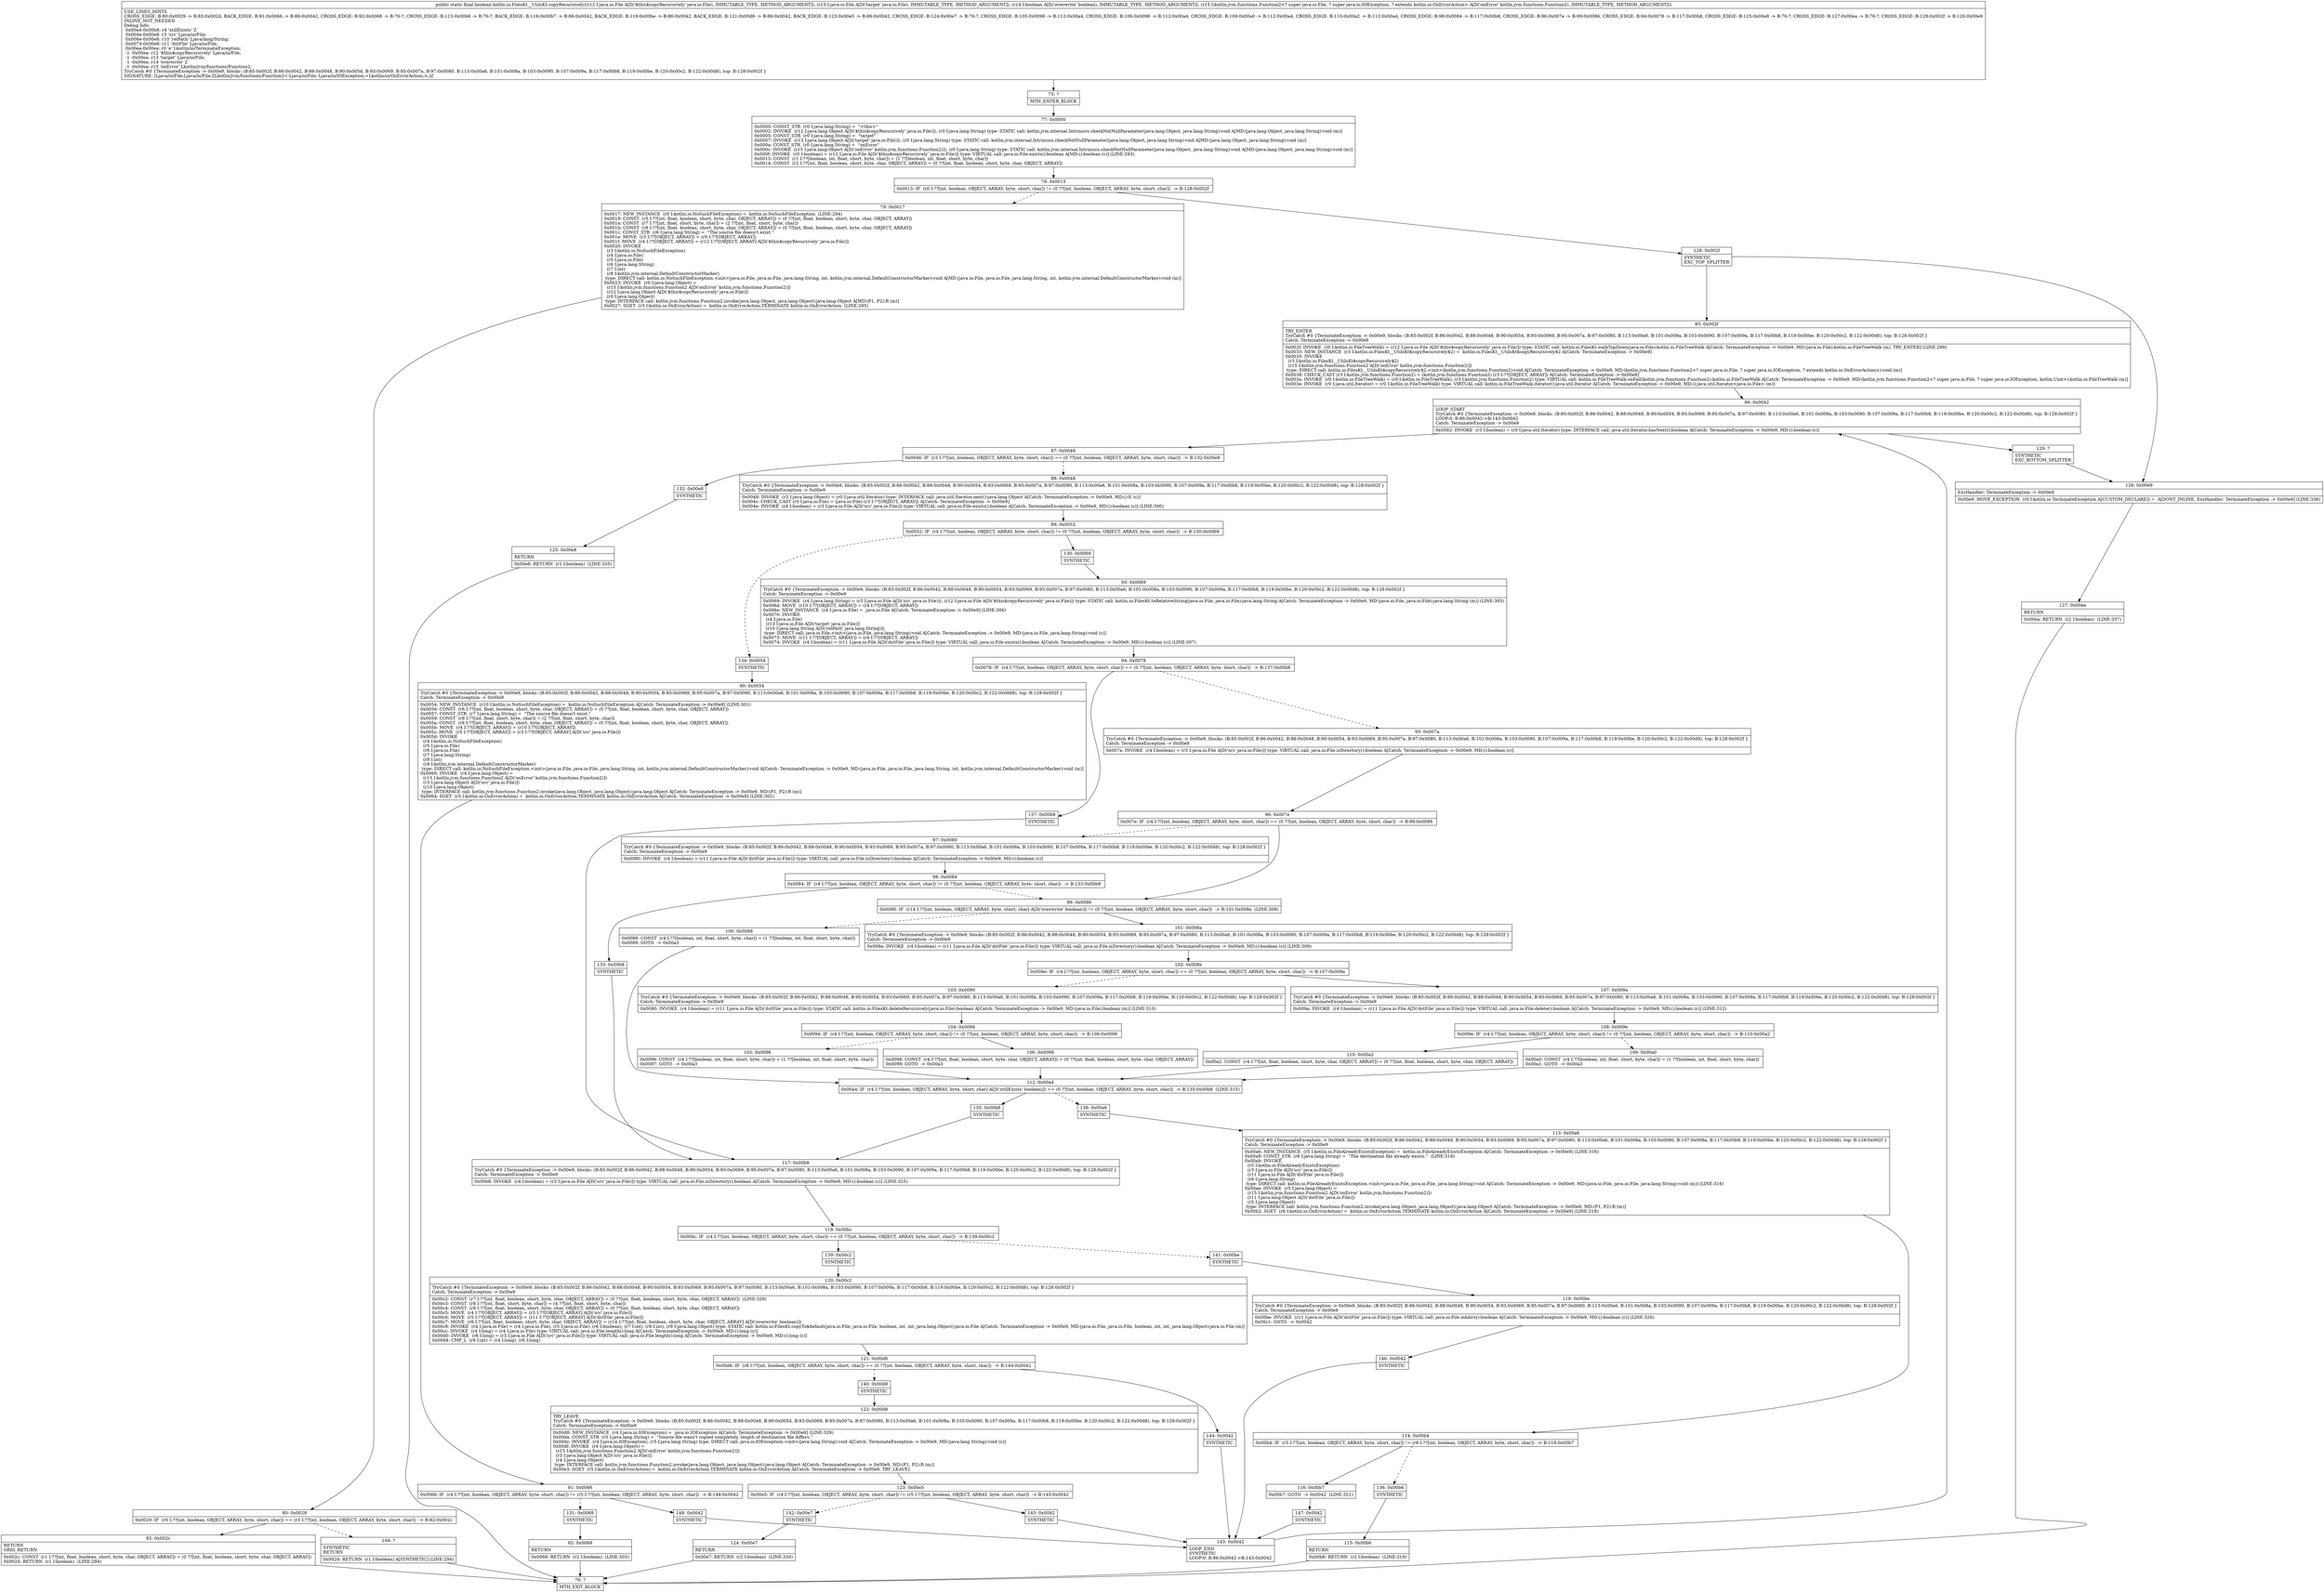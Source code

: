 digraph "CFG forkotlin.io.FilesKt__UtilsKt.copyRecursively(Ljava\/io\/File;Ljava\/io\/File;ZLkotlin\/jvm\/functions\/Function2;)Z" {
Node_75 [shape=record,label="{75\:\ ?|MTH_ENTER_BLOCK\l}"];
Node_77 [shape=record,label="{77\:\ 0x0000|0x0000: CONST_STR  (r0 I:java.lang.String) =  \"\<this\>\" \l0x0002: INVOKE  (r12 I:java.lang.Object A[D('$this$copyRecursively' java.io.File)]), (r0 I:java.lang.String) type: STATIC call: kotlin.jvm.internal.Intrinsics.checkNotNullParameter(java.lang.Object, java.lang.String):void A[MD:(java.lang.Object, java.lang.String):void (m)]\l0x0005: CONST_STR  (r0 I:java.lang.String) =  \"target\" \l0x0007: INVOKE  (r13 I:java.lang.Object A[D('target' java.io.File)]), (r0 I:java.lang.String) type: STATIC call: kotlin.jvm.internal.Intrinsics.checkNotNullParameter(java.lang.Object, java.lang.String):void A[MD:(java.lang.Object, java.lang.String):void (m)]\l0x000a: CONST_STR  (r0 I:java.lang.String) =  \"onError\" \l0x000c: INVOKE  (r15 I:java.lang.Object A[D('onError' kotlin.jvm.functions.Function2)]), (r0 I:java.lang.String) type: STATIC call: kotlin.jvm.internal.Intrinsics.checkNotNullParameter(java.lang.Object, java.lang.String):void A[MD:(java.lang.Object, java.lang.String):void (m)]\l0x000f: INVOKE  (r0 I:boolean) = (r12 I:java.io.File A[D('$this$copyRecursively' java.io.File)]) type: VIRTUAL call: java.io.File.exists():boolean A[MD:():boolean (c)] (LINE:293)\l0x0013: CONST  (r1 I:??[boolean, int, float, short, byte, char]) = (1 ??[boolean, int, float, short, byte, char]) \l0x0014: CONST  (r2 I:??[int, float, boolean, short, byte, char, OBJECT, ARRAY]) = (0 ??[int, float, boolean, short, byte, char, OBJECT, ARRAY]) \l}"];
Node_78 [shape=record,label="{78\:\ 0x0015|0x0015: IF  (r0 I:??[int, boolean, OBJECT, ARRAY, byte, short, char]) != (0 ??[int, boolean, OBJECT, ARRAY, byte, short, char])  \-\> B:128:0x002f \l}"];
Node_79 [shape=record,label="{79\:\ 0x0017|0x0017: NEW_INSTANCE  (r0 I:kotlin.io.NoSuchFileException) =  kotlin.io.NoSuchFileException  (LINE:294)\l0x0019: CONST  (r5 I:??[int, float, boolean, short, byte, char, OBJECT, ARRAY]) = (0 ??[int, float, boolean, short, byte, char, OBJECT, ARRAY]) \l0x001a: CONST  (r7 I:??[int, float, short, byte, char]) = (2 ??[int, float, short, byte, char]) \l0x001b: CONST  (r8 I:??[int, float, boolean, short, byte, char, OBJECT, ARRAY]) = (0 ??[int, float, boolean, short, byte, char, OBJECT, ARRAY]) \l0x001c: CONST_STR  (r6 I:java.lang.String) =  \"The source file doesn't exist.\" \l0x001e: MOVE  (r3 I:??[OBJECT, ARRAY]) = (r0 I:??[OBJECT, ARRAY]) \l0x001f: MOVE  (r4 I:??[OBJECT, ARRAY]) = (r12 I:??[OBJECT, ARRAY] A[D('$this$copyRecursively' java.io.File)]) \l0x0020: INVOKE  \l  (r3 I:kotlin.io.NoSuchFileException)\l  (r4 I:java.io.File)\l  (r5 I:java.io.File)\l  (r6 I:java.lang.String)\l  (r7 I:int)\l  (r8 I:kotlin.jvm.internal.DefaultConstructorMarker)\l type: DIRECT call: kotlin.io.NoSuchFileException.\<init\>(java.io.File, java.io.File, java.lang.String, int, kotlin.jvm.internal.DefaultConstructorMarker):void A[MD:(java.io.File, java.io.File, java.lang.String, int, kotlin.jvm.internal.DefaultConstructorMarker):void (m)]\l0x0023: INVOKE  (r0 I:java.lang.Object) = \l  (r15 I:kotlin.jvm.functions.Function2 A[D('onError' kotlin.jvm.functions.Function2)])\l  (r12 I:java.lang.Object A[D('$this$copyRecursively' java.io.File)])\l  (r0 I:java.lang.Object)\l type: INTERFACE call: kotlin.jvm.functions.Function2.invoke(java.lang.Object, java.lang.Object):java.lang.Object A[MD:(P1, P2):R (m)]\l0x0027: SGET  (r3 I:kotlin.io.OnErrorAction) =  kotlin.io.OnErrorAction.TERMINATE kotlin.io.OnErrorAction  (LINE:295)\l}"];
Node_80 [shape=record,label="{80\:\ 0x0029|0x0029: IF  (r0 I:??[int, boolean, OBJECT, ARRAY, byte, short, char]) == (r3 I:??[int, boolean, OBJECT, ARRAY, byte, short, char])  \-\> B:82:0x002c \l}"];
Node_82 [shape=record,label="{82\:\ 0x002c|RETURN\lORIG_RETURN\l|0x002c: CONST  (r1 I:??[int, float, boolean, short, byte, char, OBJECT, ARRAY]) = (0 ??[int, float, boolean, short, byte, char, OBJECT, ARRAY]) \l0x002d: RETURN  (r1 I:boolean)  (LINE:294)\l}"];
Node_76 [shape=record,label="{76\:\ ?|MTH_EXIT_BLOCK\l}"];
Node_149 [shape=record,label="{149\:\ ?|SYNTHETIC\lRETURN\l|0x002d: RETURN  (r1 I:boolean) A[SYNTHETIC] (LINE:294)\l}"];
Node_128 [shape=record,label="{128\:\ 0x002f|SYNTHETIC\lEXC_TOP_SPLITTER\l}"];
Node_85 [shape=record,label="{85\:\ 0x002f|TRY_ENTER\lTryCatch #0 \{TerminateException \-\> 0x00e9, blocks: (B:85:0x002f, B:86:0x0042, B:88:0x0048, B:90:0x0054, B:93:0x0069, B:95:0x007a, B:97:0x0080, B:113:0x00a6, B:101:0x008a, B:103:0x0090, B:107:0x009a, B:117:0x00b8, B:119:0x00be, B:120:0x00c2, B:122:0x00d8), top: B:128:0x002f \}\lCatch: TerminateException \-\> 0x00e9\l|0x002f: INVOKE  (r0 I:kotlin.io.FileTreeWalk) = (r12 I:java.io.File A[D('$this$copyRecursively' java.io.File)]) type: STATIC call: kotlin.io.FilesKt.walkTopDown(java.io.File):kotlin.io.FileTreeWalk A[Catch: TerminateException \-\> 0x00e9, MD:(java.io.File):kotlin.io.FileTreeWalk (m), TRY_ENTER] (LINE:299)\l0x0033: NEW_INSTANCE  (r3 I:kotlin.io.FilesKt__UtilsKt$copyRecursively$2) =  kotlin.io.FilesKt__UtilsKt$copyRecursively$2 A[Catch: TerminateException \-\> 0x00e9]\l0x0035: INVOKE  \l  (r3 I:kotlin.io.FilesKt__UtilsKt$copyRecursively$2)\l  (r15 I:kotlin.jvm.functions.Function2 A[D('onError' kotlin.jvm.functions.Function2)])\l type: DIRECT call: kotlin.io.FilesKt__UtilsKt$copyRecursively$2.\<init\>(kotlin.jvm.functions.Function2):void A[Catch: TerminateException \-\> 0x00e9, MD:(kotlin.jvm.functions.Function2\<? super java.io.File, ? super java.io.IOException, ? extends kotlin.io.OnErrorAction\>):void (m)]\l0x0038: CHECK_CAST (r3 I:kotlin.jvm.functions.Function2) = (kotlin.jvm.functions.Function2) (r3 I:??[OBJECT, ARRAY]) A[Catch: TerminateException \-\> 0x00e9]\l0x003a: INVOKE  (r0 I:kotlin.io.FileTreeWalk) = (r0 I:kotlin.io.FileTreeWalk), (r3 I:kotlin.jvm.functions.Function2) type: VIRTUAL call: kotlin.io.FileTreeWalk.onFail(kotlin.jvm.functions.Function2):kotlin.io.FileTreeWalk A[Catch: TerminateException \-\> 0x00e9, MD:(kotlin.jvm.functions.Function2\<? super java.io.File, ? super java.io.IOException, kotlin.Unit\>):kotlin.io.FileTreeWalk (m)]\l0x003e: INVOKE  (r0 I:java.util.Iterator) = (r0 I:kotlin.io.FileTreeWalk) type: VIRTUAL call: kotlin.io.FileTreeWalk.iterator():java.util.Iterator A[Catch: TerminateException \-\> 0x00e9, MD:():java.util.Iterator\<java.io.File\> (m)]\l}"];
Node_86 [shape=record,label="{86\:\ 0x0042|LOOP_START\lTryCatch #0 \{TerminateException \-\> 0x00e9, blocks: (B:85:0x002f, B:86:0x0042, B:88:0x0048, B:90:0x0054, B:93:0x0069, B:95:0x007a, B:97:0x0080, B:113:0x00a6, B:101:0x008a, B:103:0x0090, B:107:0x009a, B:117:0x00b8, B:119:0x00be, B:120:0x00c2, B:122:0x00d8), top: B:128:0x002f \}\lLOOP:0: B:86:0x0042\-\>B:143:0x0042\lCatch: TerminateException \-\> 0x00e9\l|0x0042: INVOKE  (r3 I:boolean) = (r0 I:java.util.Iterator) type: INTERFACE call: java.util.Iterator.hasNext():boolean A[Catch: TerminateException \-\> 0x00e9, MD:():boolean (c)]\l}"];
Node_87 [shape=record,label="{87\:\ 0x0046|0x0046: IF  (r3 I:??[int, boolean, OBJECT, ARRAY, byte, short, char]) == (0 ??[int, boolean, OBJECT, ARRAY, byte, short, char])  \-\> B:132:0x00e8 \l}"];
Node_88 [shape=record,label="{88\:\ 0x0048|TryCatch #0 \{TerminateException \-\> 0x00e9, blocks: (B:85:0x002f, B:86:0x0042, B:88:0x0048, B:90:0x0054, B:93:0x0069, B:95:0x007a, B:97:0x0080, B:113:0x00a6, B:101:0x008a, B:103:0x0090, B:107:0x009a, B:117:0x00b8, B:119:0x00be, B:120:0x00c2, B:122:0x00d8), top: B:128:0x002f \}\lCatch: TerminateException \-\> 0x00e9\l|0x0048: INVOKE  (r3 I:java.lang.Object) = (r0 I:java.util.Iterator) type: INTERFACE call: java.util.Iterator.next():java.lang.Object A[Catch: TerminateException \-\> 0x00e9, MD:():E (c)]\l0x004c: CHECK_CAST (r3 I:java.io.File) = (java.io.File) (r3 I:??[OBJECT, ARRAY]) A[Catch: TerminateException \-\> 0x00e9]\l0x004e: INVOKE  (r4 I:boolean) = (r3 I:java.io.File A[D('src' java.io.File)]) type: VIRTUAL call: java.io.File.exists():boolean A[Catch: TerminateException \-\> 0x00e9, MD:():boolean (c)] (LINE:300)\l}"];
Node_89 [shape=record,label="{89\:\ 0x0052|0x0052: IF  (r4 I:??[int, boolean, OBJECT, ARRAY, byte, short, char]) != (0 ??[int, boolean, OBJECT, ARRAY, byte, short, char])  \-\> B:130:0x0069 \l}"];
Node_130 [shape=record,label="{130\:\ 0x0069|SYNTHETIC\l}"];
Node_93 [shape=record,label="{93\:\ 0x0069|TryCatch #0 \{TerminateException \-\> 0x00e9, blocks: (B:85:0x002f, B:86:0x0042, B:88:0x0048, B:90:0x0054, B:93:0x0069, B:95:0x007a, B:97:0x0080, B:113:0x00a6, B:101:0x008a, B:103:0x0090, B:107:0x009a, B:117:0x00b8, B:119:0x00be, B:120:0x00c2, B:122:0x00d8), top: B:128:0x002f \}\lCatch: TerminateException \-\> 0x00e9\l|0x0069: INVOKE  (r4 I:java.lang.String) = (r3 I:java.io.File A[D('src' java.io.File)]), (r12 I:java.io.File A[D('$this$copyRecursively' java.io.File)]) type: STATIC call: kotlin.io.FilesKt.toRelativeString(java.io.File, java.io.File):java.lang.String A[Catch: TerminateException \-\> 0x00e9, MD:(java.io.File, java.io.File):java.lang.String (m)] (LINE:305)\l0x006d: MOVE  (r10 I:??[OBJECT, ARRAY]) = (r4 I:??[OBJECT, ARRAY]) \l0x006e: NEW_INSTANCE  (r4 I:java.io.File) =  java.io.File A[Catch: TerminateException \-\> 0x00e9] (LINE:306)\l0x0070: INVOKE  \l  (r4 I:java.io.File)\l  (r13 I:java.io.File A[D('target' java.io.File)])\l  (r10 I:java.lang.String A[D('relPath' java.lang.String)])\l type: DIRECT call: java.io.File.\<init\>(java.io.File, java.lang.String):void A[Catch: TerminateException \-\> 0x00e9, MD:(java.io.File, java.lang.String):void (c)]\l0x0073: MOVE  (r11 I:??[OBJECT, ARRAY]) = (r4 I:??[OBJECT, ARRAY]) \l0x0074: INVOKE  (r4 I:boolean) = (r11 I:java.io.File A[D('dstFile' java.io.File)]) type: VIRTUAL call: java.io.File.exists():boolean A[Catch: TerminateException \-\> 0x00e9, MD:():boolean (c)] (LINE:307)\l}"];
Node_94 [shape=record,label="{94\:\ 0x0078|0x0078: IF  (r4 I:??[int, boolean, OBJECT, ARRAY, byte, short, char]) == (0 ??[int, boolean, OBJECT, ARRAY, byte, short, char])  \-\> B:137:0x00b8 \l}"];
Node_95 [shape=record,label="{95\:\ 0x007a|TryCatch #0 \{TerminateException \-\> 0x00e9, blocks: (B:85:0x002f, B:86:0x0042, B:88:0x0048, B:90:0x0054, B:93:0x0069, B:95:0x007a, B:97:0x0080, B:113:0x00a6, B:101:0x008a, B:103:0x0090, B:107:0x009a, B:117:0x00b8, B:119:0x00be, B:120:0x00c2, B:122:0x00d8), top: B:128:0x002f \}\lCatch: TerminateException \-\> 0x00e9\l|0x007a: INVOKE  (r4 I:boolean) = (r3 I:java.io.File A[D('src' java.io.File)]) type: VIRTUAL call: java.io.File.isDirectory():boolean A[Catch: TerminateException \-\> 0x00e9, MD:():boolean (c)]\l}"];
Node_96 [shape=record,label="{96\:\ 0x007e|0x007e: IF  (r4 I:??[int, boolean, OBJECT, ARRAY, byte, short, char]) == (0 ??[int, boolean, OBJECT, ARRAY, byte, short, char])  \-\> B:99:0x0086 \l}"];
Node_97 [shape=record,label="{97\:\ 0x0080|TryCatch #0 \{TerminateException \-\> 0x00e9, blocks: (B:85:0x002f, B:86:0x0042, B:88:0x0048, B:90:0x0054, B:93:0x0069, B:95:0x007a, B:97:0x0080, B:113:0x00a6, B:101:0x008a, B:103:0x0090, B:107:0x009a, B:117:0x00b8, B:119:0x00be, B:120:0x00c2, B:122:0x00d8), top: B:128:0x002f \}\lCatch: TerminateException \-\> 0x00e9\l|0x0080: INVOKE  (r4 I:boolean) = (r11 I:java.io.File A[D('dstFile' java.io.File)]) type: VIRTUAL call: java.io.File.isDirectory():boolean A[Catch: TerminateException \-\> 0x00e9, MD:():boolean (c)]\l}"];
Node_98 [shape=record,label="{98\:\ 0x0084|0x0084: IF  (r4 I:??[int, boolean, OBJECT, ARRAY, byte, short, char]) != (0 ??[int, boolean, OBJECT, ARRAY, byte, short, char])  \-\> B:133:0x00b8 \l}"];
Node_133 [shape=record,label="{133\:\ 0x00b8|SYNTHETIC\l}"];
Node_117 [shape=record,label="{117\:\ 0x00b8|TryCatch #0 \{TerminateException \-\> 0x00e9, blocks: (B:85:0x002f, B:86:0x0042, B:88:0x0048, B:90:0x0054, B:93:0x0069, B:95:0x007a, B:97:0x0080, B:113:0x00a6, B:101:0x008a, B:103:0x0090, B:107:0x009a, B:117:0x00b8, B:119:0x00be, B:120:0x00c2, B:122:0x00d8), top: B:128:0x002f \}\lCatch: TerminateException \-\> 0x00e9\l|0x00b8: INVOKE  (r4 I:boolean) = (r3 I:java.io.File A[D('src' java.io.File)]) type: VIRTUAL call: java.io.File.isDirectory():boolean A[Catch: TerminateException \-\> 0x00e9, MD:():boolean (c)] (LINE:325)\l}"];
Node_118 [shape=record,label="{118\:\ 0x00bc|0x00bc: IF  (r4 I:??[int, boolean, OBJECT, ARRAY, byte, short, char]) == (0 ??[int, boolean, OBJECT, ARRAY, byte, short, char])  \-\> B:139:0x00c2 \l}"];
Node_139 [shape=record,label="{139\:\ 0x00c2|SYNTHETIC\l}"];
Node_120 [shape=record,label="{120\:\ 0x00c2|TryCatch #0 \{TerminateException \-\> 0x00e9, blocks: (B:85:0x002f, B:86:0x0042, B:88:0x0048, B:90:0x0054, B:93:0x0069, B:95:0x007a, B:97:0x0080, B:113:0x00a6, B:101:0x008a, B:103:0x0090, B:107:0x009a, B:117:0x00b8, B:119:0x00be, B:120:0x00c2, B:122:0x00d8), top: B:128:0x002f \}\lCatch: TerminateException \-\> 0x00e9\l|0x00c2: CONST  (r7 I:??[int, float, boolean, short, byte, char, OBJECT, ARRAY]) = (0 ??[int, float, boolean, short, byte, char, OBJECT, ARRAY])  (LINE:328)\l0x00c3: CONST  (r8 I:??[int, float, short, byte, char]) = (4 ??[int, float, short, byte, char]) \l0x00c4: CONST  (r9 I:??[int, float, boolean, short, byte, char, OBJECT, ARRAY]) = (0 ??[int, float, boolean, short, byte, char, OBJECT, ARRAY]) \l0x00c5: MOVE  (r4 I:??[OBJECT, ARRAY]) = (r3 I:??[OBJECT, ARRAY] A[D('src' java.io.File)]) \l0x00c6: MOVE  (r5 I:??[OBJECT, ARRAY]) = (r11 I:??[OBJECT, ARRAY] A[D('dstFile' java.io.File)]) \l0x00c7: MOVE  (r6 I:??[int, float, boolean, short, byte, char, OBJECT, ARRAY]) = (r14 I:??[int, float, boolean, short, byte, char, OBJECT, ARRAY] A[D('overwrite' boolean)]) \l0x00c8: INVOKE  (r4 I:java.io.File) = (r4 I:java.io.File), (r5 I:java.io.File), (r6 I:boolean), (r7 I:int), (r8 I:int), (r9 I:java.lang.Object) type: STATIC call: kotlin.io.FilesKt.copyTo$default(java.io.File, java.io.File, boolean, int, int, java.lang.Object):java.io.File A[Catch: TerminateException \-\> 0x00e9, MD:(java.io.File, java.io.File, boolean, int, int, java.lang.Object):java.io.File (m)]\l0x00cc: INVOKE  (r4 I:long) = (r4 I:java.io.File) type: VIRTUAL call: java.io.File.length():long A[Catch: TerminateException \-\> 0x00e9, MD:():long (c)]\l0x00d0: INVOKE  (r6 I:long) = (r3 I:java.io.File A[D('src' java.io.File)]) type: VIRTUAL call: java.io.File.length():long A[Catch: TerminateException \-\> 0x00e9, MD:():long (c)]\l0x00d4: CMP_L  (r8 I:int) = (r4 I:long), (r6 I:long) \l}"];
Node_121 [shape=record,label="{121\:\ 0x00d6|0x00d6: IF  (r8 I:??[int, boolean, OBJECT, ARRAY, byte, short, char]) == (0 ??[int, boolean, OBJECT, ARRAY, byte, short, char])  \-\> B:144:0x0042 \l}"];
Node_140 [shape=record,label="{140\:\ 0x00d8|SYNTHETIC\l}"];
Node_122 [shape=record,label="{122\:\ 0x00d8|TRY_LEAVE\lTryCatch #0 \{TerminateException \-\> 0x00e9, blocks: (B:85:0x002f, B:86:0x0042, B:88:0x0048, B:90:0x0054, B:93:0x0069, B:95:0x007a, B:97:0x0080, B:113:0x00a6, B:101:0x008a, B:103:0x0090, B:107:0x009a, B:117:0x00b8, B:119:0x00be, B:120:0x00c2, B:122:0x00d8), top: B:128:0x002f \}\lCatch: TerminateException \-\> 0x00e9\l|0x00d8: NEW_INSTANCE  (r4 I:java.io.IOException) =  java.io.IOException A[Catch: TerminateException \-\> 0x00e9] (LINE:329)\l0x00da: CONST_STR  (r5 I:java.lang.String) =  \"Source file wasn't copied completely, length of destination file differs.\" \l0x00dc: INVOKE  (r4 I:java.io.IOException), (r5 I:java.lang.String) type: DIRECT call: java.io.IOException.\<init\>(java.lang.String):void A[Catch: TerminateException \-\> 0x00e9, MD:(java.lang.String):void (c)]\l0x00df: INVOKE  (r4 I:java.lang.Object) = \l  (r15 I:kotlin.jvm.functions.Function2 A[D('onError' kotlin.jvm.functions.Function2)])\l  (r3 I:java.lang.Object A[D('src' java.io.File)])\l  (r4 I:java.lang.Object)\l type: INTERFACE call: kotlin.jvm.functions.Function2.invoke(java.lang.Object, java.lang.Object):java.lang.Object A[Catch: TerminateException \-\> 0x00e9, MD:(P1, P2):R (m)]\l0x00e3: SGET  (r5 I:kotlin.io.OnErrorAction) =  kotlin.io.OnErrorAction.TERMINATE kotlin.io.OnErrorAction A[Catch: TerminateException \-\> 0x00e9, TRY_LEAVE]\l}"];
Node_123 [shape=record,label="{123\:\ 0x00e5|0x00e5: IF  (r4 I:??[int, boolean, OBJECT, ARRAY, byte, short, char]) != (r5 I:??[int, boolean, OBJECT, ARRAY, byte, short, char])  \-\> B:145:0x0042 \l}"];
Node_142 [shape=record,label="{142\:\ 0x00e7|SYNTHETIC\l}"];
Node_124 [shape=record,label="{124\:\ 0x00e7|RETURN\l|0x00e7: RETURN  (r2 I:boolean)  (LINE:330)\l}"];
Node_145 [shape=record,label="{145\:\ 0x0042|SYNTHETIC\l}"];
Node_143 [shape=record,label="{143\:\ 0x0042|LOOP_END\lSYNTHETIC\lLOOP:0: B:86:0x0042\-\>B:143:0x0042\l}"];
Node_144 [shape=record,label="{144\:\ 0x0042|SYNTHETIC\l}"];
Node_141 [shape=record,label="{141\:\ 0x00be|SYNTHETIC\l}"];
Node_119 [shape=record,label="{119\:\ 0x00be|TryCatch #0 \{TerminateException \-\> 0x00e9, blocks: (B:85:0x002f, B:86:0x0042, B:88:0x0048, B:90:0x0054, B:93:0x0069, B:95:0x007a, B:97:0x0080, B:113:0x00a6, B:101:0x008a, B:103:0x0090, B:107:0x009a, B:117:0x00b8, B:119:0x00be, B:120:0x00c2, B:122:0x00d8), top: B:128:0x002f \}\lCatch: TerminateException \-\> 0x00e9\l|0x00be: INVOKE  (r11 I:java.io.File A[D('dstFile' java.io.File)]) type: VIRTUAL call: java.io.File.mkdirs():boolean A[Catch: TerminateException \-\> 0x00e9, MD:():boolean (c)] (LINE:326)\l0x00c1: GOTO  \-\> 0x0042 \l}"];
Node_146 [shape=record,label="{146\:\ 0x0042|SYNTHETIC\l}"];
Node_99 [shape=record,label="{99\:\ 0x0086|0x0086: IF  (r14 I:??[int, boolean, OBJECT, ARRAY, byte, short, char] A[D('overwrite' boolean)]) != (0 ??[int, boolean, OBJECT, ARRAY, byte, short, char])  \-\> B:101:0x008a  (LINE:308)\l}"];
Node_100 [shape=record,label="{100\:\ 0x0088|0x0088: CONST  (r4 I:??[boolean, int, float, short, byte, char]) = (1 ??[boolean, int, float, short, byte, char]) \l0x0089: GOTO  \-\> 0x00a3 \l}"];
Node_112 [shape=record,label="{112\:\ 0x00a4|0x00a4: IF  (r4 I:??[int, boolean, OBJECT, ARRAY, byte, short, char] A[D('stillExists' boolean)]) == (0 ??[int, boolean, OBJECT, ARRAY, byte, short, char])  \-\> B:135:0x00b8  (LINE:315)\l}"];
Node_135 [shape=record,label="{135\:\ 0x00b8|SYNTHETIC\l}"];
Node_138 [shape=record,label="{138\:\ 0x00a6|SYNTHETIC\l}"];
Node_113 [shape=record,label="{113\:\ 0x00a6|TryCatch #0 \{TerminateException \-\> 0x00e9, blocks: (B:85:0x002f, B:86:0x0042, B:88:0x0048, B:90:0x0054, B:93:0x0069, B:95:0x007a, B:97:0x0080, B:113:0x00a6, B:101:0x008a, B:103:0x0090, B:107:0x009a, B:117:0x00b8, B:119:0x00be, B:120:0x00c2, B:122:0x00d8), top: B:128:0x002f \}\lCatch: TerminateException \-\> 0x00e9\l|0x00a6: NEW_INSTANCE  (r5 I:kotlin.io.FileAlreadyExistsException) =  kotlin.io.FileAlreadyExistsException A[Catch: TerminateException \-\> 0x00e9] (LINE:316)\l0x00a9: CONST_STR  (r6 I:java.lang.String) =  \"The destination file already exists.\"  (LINE:318)\l0x00ab: INVOKE  \l  (r5 I:kotlin.io.FileAlreadyExistsException)\l  (r3 I:java.io.File A[D('src' java.io.File)])\l  (r11 I:java.io.File A[D('dstFile' java.io.File)])\l  (r6 I:java.lang.String)\l type: DIRECT call: kotlin.io.FileAlreadyExistsException.\<init\>(java.io.File, java.io.File, java.lang.String):void A[Catch: TerminateException \-\> 0x00e9, MD:(java.io.File, java.io.File, java.lang.String):void (m)] (LINE:316)\l0x00ae: INVOKE  (r5 I:java.lang.Object) = \l  (r15 I:kotlin.jvm.functions.Function2 A[D('onError' kotlin.jvm.functions.Function2)])\l  (r11 I:java.lang.Object A[D('dstFile' java.io.File)])\l  (r5 I:java.lang.Object)\l type: INTERFACE call: kotlin.jvm.functions.Function2.invoke(java.lang.Object, java.lang.Object):java.lang.Object A[Catch: TerminateException \-\> 0x00e9, MD:(P1, P2):R (m)]\l0x00b2: SGET  (r6 I:kotlin.io.OnErrorAction) =  kotlin.io.OnErrorAction.TERMINATE kotlin.io.OnErrorAction A[Catch: TerminateException \-\> 0x00e9] (LINE:318)\l}"];
Node_114 [shape=record,label="{114\:\ 0x00b4|0x00b4: IF  (r5 I:??[int, boolean, OBJECT, ARRAY, byte, short, char]) != (r6 I:??[int, boolean, OBJECT, ARRAY, byte, short, char])  \-\> B:116:0x00b7 \l}"];
Node_116 [shape=record,label="{116\:\ 0x00b7|0x00b7: GOTO  \-\> 0x0042  (LINE:321)\l}"];
Node_147 [shape=record,label="{147\:\ 0x0042|SYNTHETIC\l}"];
Node_136 [shape=record,label="{136\:\ 0x00b6|SYNTHETIC\l}"];
Node_115 [shape=record,label="{115\:\ 0x00b6|RETURN\l|0x00b6: RETURN  (r2 I:boolean)  (LINE:319)\l}"];
Node_101 [shape=record,label="{101\:\ 0x008a|TryCatch #0 \{TerminateException \-\> 0x00e9, blocks: (B:85:0x002f, B:86:0x0042, B:88:0x0048, B:90:0x0054, B:93:0x0069, B:95:0x007a, B:97:0x0080, B:113:0x00a6, B:101:0x008a, B:103:0x0090, B:107:0x009a, B:117:0x00b8, B:119:0x00be, B:120:0x00c2, B:122:0x00d8), top: B:128:0x002f \}\lCatch: TerminateException \-\> 0x00e9\l|0x008a: INVOKE  (r4 I:boolean) = (r11 I:java.io.File A[D('dstFile' java.io.File)]) type: VIRTUAL call: java.io.File.isDirectory():boolean A[Catch: TerminateException \-\> 0x00e9, MD:():boolean (c)] (LINE:309)\l}"];
Node_102 [shape=record,label="{102\:\ 0x008e|0x008e: IF  (r4 I:??[int, boolean, OBJECT, ARRAY, byte, short, char]) == (0 ??[int, boolean, OBJECT, ARRAY, byte, short, char])  \-\> B:107:0x009a \l}"];
Node_103 [shape=record,label="{103\:\ 0x0090|TryCatch #0 \{TerminateException \-\> 0x00e9, blocks: (B:85:0x002f, B:86:0x0042, B:88:0x0048, B:90:0x0054, B:93:0x0069, B:95:0x007a, B:97:0x0080, B:113:0x00a6, B:101:0x008a, B:103:0x0090, B:107:0x009a, B:117:0x00b8, B:119:0x00be, B:120:0x00c2, B:122:0x00d8), top: B:128:0x002f \}\lCatch: TerminateException \-\> 0x00e9\l|0x0090: INVOKE  (r4 I:boolean) = (r11 I:java.io.File A[D('dstFile' java.io.File)]) type: STATIC call: kotlin.io.FilesKt.deleteRecursively(java.io.File):boolean A[Catch: TerminateException \-\> 0x00e9, MD:(java.io.File):boolean (m)] (LINE:310)\l}"];
Node_104 [shape=record,label="{104\:\ 0x0094|0x0094: IF  (r4 I:??[int, boolean, OBJECT, ARRAY, byte, short, char]) != (0 ??[int, boolean, OBJECT, ARRAY, byte, short, char])  \-\> B:106:0x0098 \l}"];
Node_105 [shape=record,label="{105\:\ 0x0096|0x0096: CONST  (r4 I:??[boolean, int, float, short, byte, char]) = (1 ??[boolean, int, float, short, byte, char]) \l0x0097: GOTO  \-\> 0x00a3 \l}"];
Node_106 [shape=record,label="{106\:\ 0x0098|0x0098: CONST  (r4 I:??[int, float, boolean, short, byte, char, OBJECT, ARRAY]) = (0 ??[int, float, boolean, short, byte, char, OBJECT, ARRAY]) \l0x0099: GOTO  \-\> 0x00a3 \l}"];
Node_107 [shape=record,label="{107\:\ 0x009a|TryCatch #0 \{TerminateException \-\> 0x00e9, blocks: (B:85:0x002f, B:86:0x0042, B:88:0x0048, B:90:0x0054, B:93:0x0069, B:95:0x007a, B:97:0x0080, B:113:0x00a6, B:101:0x008a, B:103:0x0090, B:107:0x009a, B:117:0x00b8, B:119:0x00be, B:120:0x00c2, B:122:0x00d8), top: B:128:0x002f \}\lCatch: TerminateException \-\> 0x00e9\l|0x009a: INVOKE  (r4 I:boolean) = (r11 I:java.io.File A[D('dstFile' java.io.File)]) type: VIRTUAL call: java.io.File.delete():boolean A[Catch: TerminateException \-\> 0x00e9, MD:():boolean (c)] (LINE:312)\l}"];
Node_108 [shape=record,label="{108\:\ 0x009e|0x009e: IF  (r4 I:??[int, boolean, OBJECT, ARRAY, byte, short, char]) != (0 ??[int, boolean, OBJECT, ARRAY, byte, short, char])  \-\> B:110:0x00a2 \l}"];
Node_109 [shape=record,label="{109\:\ 0x00a0|0x00a0: CONST  (r4 I:??[boolean, int, float, short, byte, char]) = (1 ??[boolean, int, float, short, byte, char]) \l0x00a1: GOTO  \-\> 0x00a3 \l}"];
Node_110 [shape=record,label="{110\:\ 0x00a2|0x00a2: CONST  (r4 I:??[int, float, boolean, short, byte, char, OBJECT, ARRAY]) = (0 ??[int, float, boolean, short, byte, char, OBJECT, ARRAY]) \l}"];
Node_137 [shape=record,label="{137\:\ 0x00b8|SYNTHETIC\l}"];
Node_134 [shape=record,label="{134\:\ 0x0054|SYNTHETIC\l}"];
Node_90 [shape=record,label="{90\:\ 0x0054|TryCatch #0 \{TerminateException \-\> 0x00e9, blocks: (B:85:0x002f, B:86:0x0042, B:88:0x0048, B:90:0x0054, B:93:0x0069, B:95:0x007a, B:97:0x0080, B:113:0x00a6, B:101:0x008a, B:103:0x0090, B:107:0x009a, B:117:0x00b8, B:119:0x00be, B:120:0x00c2, B:122:0x00d8), top: B:128:0x002f \}\lCatch: TerminateException \-\> 0x00e9\l|0x0054: NEW_INSTANCE  (r10 I:kotlin.io.NoSuchFileException) =  kotlin.io.NoSuchFileException A[Catch: TerminateException \-\> 0x00e9] (LINE:301)\l0x0056: CONST  (r6 I:??[int, float, boolean, short, byte, char, OBJECT, ARRAY]) = (0 ??[int, float, boolean, short, byte, char, OBJECT, ARRAY]) \l0x0057: CONST_STR  (r7 I:java.lang.String) =  \"The source file doesn't exist.\" \l0x0059: CONST  (r8 I:??[int, float, short, byte, char]) = (2 ??[int, float, short, byte, char]) \l0x005a: CONST  (r9 I:??[int, float, boolean, short, byte, char, OBJECT, ARRAY]) = (0 ??[int, float, boolean, short, byte, char, OBJECT, ARRAY]) \l0x005b: MOVE  (r4 I:??[OBJECT, ARRAY]) = (r10 I:??[OBJECT, ARRAY]) \l0x005c: MOVE  (r5 I:??[OBJECT, ARRAY]) = (r3 I:??[OBJECT, ARRAY] A[D('src' java.io.File)]) \l0x005d: INVOKE  \l  (r4 I:kotlin.io.NoSuchFileException)\l  (r5 I:java.io.File)\l  (r6 I:java.io.File)\l  (r7 I:java.lang.String)\l  (r8 I:int)\l  (r9 I:kotlin.jvm.internal.DefaultConstructorMarker)\l type: DIRECT call: kotlin.io.NoSuchFileException.\<init\>(java.io.File, java.io.File, java.lang.String, int, kotlin.jvm.internal.DefaultConstructorMarker):void A[Catch: TerminateException \-\> 0x00e9, MD:(java.io.File, java.io.File, java.lang.String, int, kotlin.jvm.internal.DefaultConstructorMarker):void (m)]\l0x0060: INVOKE  (r4 I:java.lang.Object) = \l  (r15 I:kotlin.jvm.functions.Function2 A[D('onError' kotlin.jvm.functions.Function2)])\l  (r3 I:java.lang.Object A[D('src' java.io.File)])\l  (r10 I:java.lang.Object)\l type: INTERFACE call: kotlin.jvm.functions.Function2.invoke(java.lang.Object, java.lang.Object):java.lang.Object A[Catch: TerminateException \-\> 0x00e9, MD:(P1, P2):R (m)]\l0x0064: SGET  (r5 I:kotlin.io.OnErrorAction) =  kotlin.io.OnErrorAction.TERMINATE kotlin.io.OnErrorAction A[Catch: TerminateException \-\> 0x00e9] (LINE:302)\l}"];
Node_91 [shape=record,label="{91\:\ 0x0066|0x0066: IF  (r4 I:??[int, boolean, OBJECT, ARRAY, byte, short, char]) != (r5 I:??[int, boolean, OBJECT, ARRAY, byte, short, char])  \-\> B:148:0x0042 \l}"];
Node_131 [shape=record,label="{131\:\ 0x0068|SYNTHETIC\l}"];
Node_92 [shape=record,label="{92\:\ 0x0068|RETURN\l|0x0068: RETURN  (r2 I:boolean)  (LINE:303)\l}"];
Node_148 [shape=record,label="{148\:\ 0x0042|SYNTHETIC\l}"];
Node_132 [shape=record,label="{132\:\ 0x00e8|SYNTHETIC\l}"];
Node_125 [shape=record,label="{125\:\ 0x00e8|RETURN\l|0x00e8: RETURN  (r1 I:boolean)  (LINE:335)\l}"];
Node_129 [shape=record,label="{129\:\ ?|SYNTHETIC\lEXC_BOTTOM_SPLITTER\l}"];
Node_126 [shape=record,label="{126\:\ 0x00e9|ExcHandler: TerminateException \-\> 0x00e9\l|0x00e9: MOVE_EXCEPTION  (r0 I:kotlin.io.TerminateException A[CUSTOM_DECLARE]) =  A[DONT_INLINE, ExcHandler: TerminateException \-\> 0x00e9] (LINE:336)\l}"];
Node_127 [shape=record,label="{127\:\ 0x00ea|RETURN\l|0x00ea: RETURN  (r2 I:boolean)  (LINE:337)\l}"];
MethodNode[shape=record,label="{public static final boolean kotlin.io.FilesKt__UtilsKt.copyRecursively((r12 I:java.io.File A[D('$this$copyRecursively' java.io.File), IMMUTABLE_TYPE, METHOD_ARGUMENT]), (r13 I:java.io.File A[D('target' java.io.File), IMMUTABLE_TYPE, METHOD_ARGUMENT]), (r14 I:boolean A[D('overwrite' boolean), IMMUTABLE_TYPE, METHOD_ARGUMENT]), (r15 I:kotlin.jvm.functions.Function2\<? super java.io.File, ? super java.io.IOException, ? extends kotlin.io.OnErrorAction\> A[D('onError' kotlin.jvm.functions.Function2), IMMUTABLE_TYPE, METHOD_ARGUMENT]))  | USE_LINES_HINTS\lCROSS_EDGE: B:80:0x0029 \-\> B:83:0x002d, BACK_EDGE: B:91:0x0066 \-\> B:86:0x0042, CROSS_EDGE: B:92:0x0068 \-\> B:76:?, CROSS_EDGE: B:115:0x00b6 \-\> B:76:?, BACK_EDGE: B:116:0x00b7 \-\> B:86:0x0042, BACK_EDGE: B:119:0x00be \-\> B:86:0x0042, BACK_EDGE: B:121:0x00d6 \-\> B:86:0x0042, BACK_EDGE: B:123:0x00e5 \-\> B:86:0x0042, CROSS_EDGE: B:124:0x00e7 \-\> B:76:?, CROSS_EDGE: B:105:0x0096 \-\> B:112:0x00a4, CROSS_EDGE: B:106:0x0098 \-\> B:112:0x00a4, CROSS_EDGE: B:109:0x00a0 \-\> B:112:0x00a4, CROSS_EDGE: B:110:0x00a2 \-\> B:112:0x00a4, CROSS_EDGE: B:98:0x0084 \-\> B:117:0x00b8, CROSS_EDGE: B:96:0x007e \-\> B:99:0x0086, CROSS_EDGE: B:94:0x0078 \-\> B:117:0x00b8, CROSS_EDGE: B:125:0x00e8 \-\> B:76:?, CROSS_EDGE: B:127:0x00ea \-\> B:76:?, CROSS_EDGE: B:128:0x002f \-\> B:126:0x00e9\lINLINE_NOT_NEEDED\lDebug Info:\l  0x00a4\-0x00b8: r4 'stillExists' Z\l  0x004e\-0x00e8: r3 'src' Ljava\/io\/File;\l  0x006e\-0x00e8: r10 'relPath' Ljava\/lang\/String;\l  0x0074\-0x00e8: r11 'dstFile' Ljava\/io\/File;\l  0x00ea\-0x00ea: r0 'e' Lkotlin\/io\/TerminateException;\l  \-1 \-0x00ea: r12 '$this$copyRecursively' Ljava\/io\/File;\l  \-1 \-0x00ea: r13 'target' Ljava\/io\/File;\l  \-1 \-0x00ea: r14 'overwrite' Z\l  \-1 \-0x00ea: r15 'onError' Lkotlin\/jvm\/functions\/Function2;\lTryCatch #0 \{TerminateException \-\> 0x00e9, blocks: (B:85:0x002f, B:86:0x0042, B:88:0x0048, B:90:0x0054, B:93:0x0069, B:95:0x007a, B:97:0x0080, B:113:0x00a6, B:101:0x008a, B:103:0x0090, B:107:0x009a, B:117:0x00b8, B:119:0x00be, B:120:0x00c2, B:122:0x00d8), top: B:128:0x002f \}\lSIGNATURE: (Ljava\/io\/File;Ljava\/io\/File;ZLkotlin\/jvm\/functions\/Function2\<\-Ljava\/io\/File;\-Ljava\/io\/IOException;+Lkotlin\/io\/OnErrorAction;\>;)Z\l}"];
MethodNode -> Node_75;Node_75 -> Node_77;
Node_77 -> Node_78;
Node_78 -> Node_79[style=dashed];
Node_78 -> Node_128;
Node_79 -> Node_80;
Node_80 -> Node_82;
Node_80 -> Node_149[style=dashed];
Node_82 -> Node_76;
Node_149 -> Node_76;
Node_128 -> Node_85;
Node_128 -> Node_126;
Node_85 -> Node_86;
Node_86 -> Node_87;
Node_86 -> Node_129;
Node_87 -> Node_88[style=dashed];
Node_87 -> Node_132;
Node_88 -> Node_89;
Node_89 -> Node_130;
Node_89 -> Node_134[style=dashed];
Node_130 -> Node_93;
Node_93 -> Node_94;
Node_94 -> Node_95[style=dashed];
Node_94 -> Node_137;
Node_95 -> Node_96;
Node_96 -> Node_97[style=dashed];
Node_96 -> Node_99;
Node_97 -> Node_98;
Node_98 -> Node_99[style=dashed];
Node_98 -> Node_133;
Node_133 -> Node_117;
Node_117 -> Node_118;
Node_118 -> Node_139;
Node_118 -> Node_141[style=dashed];
Node_139 -> Node_120;
Node_120 -> Node_121;
Node_121 -> Node_140[style=dashed];
Node_121 -> Node_144;
Node_140 -> Node_122;
Node_122 -> Node_123;
Node_123 -> Node_142[style=dashed];
Node_123 -> Node_145;
Node_142 -> Node_124;
Node_124 -> Node_76;
Node_145 -> Node_143;
Node_143 -> Node_86;
Node_144 -> Node_143;
Node_141 -> Node_119;
Node_119 -> Node_146;
Node_146 -> Node_143;
Node_99 -> Node_100[style=dashed];
Node_99 -> Node_101;
Node_100 -> Node_112;
Node_112 -> Node_135;
Node_112 -> Node_138[style=dashed];
Node_135 -> Node_117;
Node_138 -> Node_113;
Node_113 -> Node_114;
Node_114 -> Node_116;
Node_114 -> Node_136[style=dashed];
Node_116 -> Node_147;
Node_147 -> Node_143;
Node_136 -> Node_115;
Node_115 -> Node_76;
Node_101 -> Node_102;
Node_102 -> Node_103[style=dashed];
Node_102 -> Node_107;
Node_103 -> Node_104;
Node_104 -> Node_105[style=dashed];
Node_104 -> Node_106;
Node_105 -> Node_112;
Node_106 -> Node_112;
Node_107 -> Node_108;
Node_108 -> Node_109[style=dashed];
Node_108 -> Node_110;
Node_109 -> Node_112;
Node_110 -> Node_112;
Node_137 -> Node_117;
Node_134 -> Node_90;
Node_90 -> Node_91;
Node_91 -> Node_131[style=dashed];
Node_91 -> Node_148;
Node_131 -> Node_92;
Node_92 -> Node_76;
Node_148 -> Node_143;
Node_132 -> Node_125;
Node_125 -> Node_76;
Node_129 -> Node_126;
Node_126 -> Node_127;
Node_127 -> Node_76;
}

